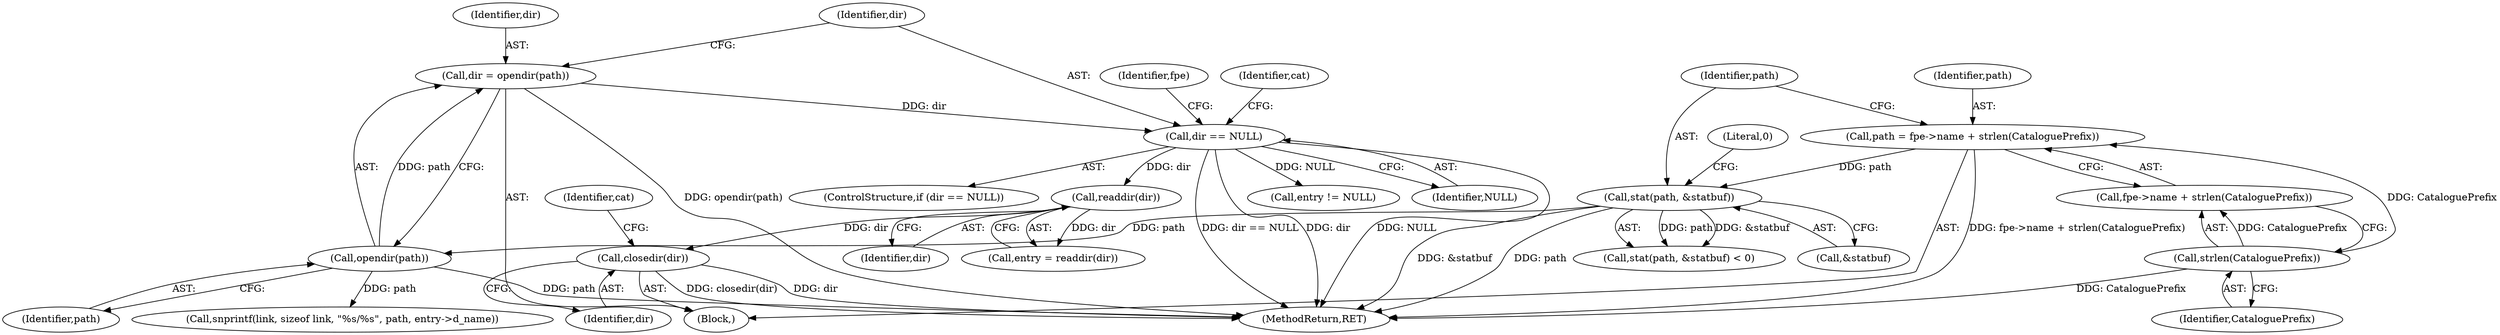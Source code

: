 digraph "0_libxfont_5bf703700ee4a5d6eae20da07cb7a29369667aef@API" {
"1000353" [label="(Call,closedir(dir))"];
"1000173" [label="(Call,readdir(dir))"];
"1000159" [label="(Call,dir == NULL)"];
"1000154" [label="(Call,dir = opendir(path))"];
"1000156" [label="(Call,opendir(path))"];
"1000132" [label="(Call,stat(path, &statbuf))"];
"1000121" [label="(Call,path = fpe->name + strlen(CataloguePrefix))"];
"1000127" [label="(Call,strlen(CataloguePrefix))"];
"1000175" [label="(Call,entry != NULL)"];
"1000128" [label="(Identifier,CataloguePrefix)"];
"1000122" [label="(Identifier,path)"];
"1000155" [label="(Identifier,dir)"];
"1000157" [label="(Identifier,path)"];
"1000104" [label="(Block,)"];
"1000171" [label="(Call,entry = readdir(dir))"];
"1000353" [label="(Call,closedir(dir))"];
"1000161" [label="(Identifier,NULL)"];
"1000164" [label="(Identifier,cat)"];
"1000156" [label="(Call,opendir(path))"];
"1000136" [label="(Literal,0)"];
"1000160" [label="(Identifier,dir)"];
"1000354" [label="(Identifier,dir)"];
"1000133" [label="(Identifier,path)"];
"1000131" [label="(Call,stat(path, &statbuf) < 0)"];
"1000159" [label="(Call,dir == NULL)"];
"1000127" [label="(Call,strlen(CataloguePrefix))"];
"1000168" [label="(Identifier,fpe)"];
"1000154" [label="(Call,dir = opendir(path))"];
"1000179" [label="(Call,snprintf(link, sizeof link, \"%s/%s\", path, entry->d_name))"];
"1000134" [label="(Call,&statbuf)"];
"1000174" [label="(Identifier,dir)"];
"1000132" [label="(Call,stat(path, &statbuf))"];
"1000357" [label="(Identifier,cat)"];
"1000173" [label="(Call,readdir(dir))"];
"1000158" [label="(ControlStructure,if (dir == NULL))"];
"1000378" [label="(MethodReturn,RET)"];
"1000121" [label="(Call,path = fpe->name + strlen(CataloguePrefix))"];
"1000123" [label="(Call,fpe->name + strlen(CataloguePrefix))"];
"1000353" -> "1000104"  [label="AST: "];
"1000353" -> "1000354"  [label="CFG: "];
"1000354" -> "1000353"  [label="AST: "];
"1000357" -> "1000353"  [label="CFG: "];
"1000353" -> "1000378"  [label="DDG: closedir(dir)"];
"1000353" -> "1000378"  [label="DDG: dir"];
"1000173" -> "1000353"  [label="DDG: dir"];
"1000173" -> "1000171"  [label="AST: "];
"1000173" -> "1000174"  [label="CFG: "];
"1000174" -> "1000173"  [label="AST: "];
"1000171" -> "1000173"  [label="CFG: "];
"1000173" -> "1000171"  [label="DDG: dir"];
"1000159" -> "1000173"  [label="DDG: dir"];
"1000159" -> "1000158"  [label="AST: "];
"1000159" -> "1000161"  [label="CFG: "];
"1000160" -> "1000159"  [label="AST: "];
"1000161" -> "1000159"  [label="AST: "];
"1000164" -> "1000159"  [label="CFG: "];
"1000168" -> "1000159"  [label="CFG: "];
"1000159" -> "1000378"  [label="DDG: dir == NULL"];
"1000159" -> "1000378"  [label="DDG: dir"];
"1000159" -> "1000378"  [label="DDG: NULL"];
"1000154" -> "1000159"  [label="DDG: dir"];
"1000159" -> "1000175"  [label="DDG: NULL"];
"1000154" -> "1000104"  [label="AST: "];
"1000154" -> "1000156"  [label="CFG: "];
"1000155" -> "1000154"  [label="AST: "];
"1000156" -> "1000154"  [label="AST: "];
"1000160" -> "1000154"  [label="CFG: "];
"1000154" -> "1000378"  [label="DDG: opendir(path)"];
"1000156" -> "1000154"  [label="DDG: path"];
"1000156" -> "1000157"  [label="CFG: "];
"1000157" -> "1000156"  [label="AST: "];
"1000156" -> "1000378"  [label="DDG: path"];
"1000132" -> "1000156"  [label="DDG: path"];
"1000156" -> "1000179"  [label="DDG: path"];
"1000132" -> "1000131"  [label="AST: "];
"1000132" -> "1000134"  [label="CFG: "];
"1000133" -> "1000132"  [label="AST: "];
"1000134" -> "1000132"  [label="AST: "];
"1000136" -> "1000132"  [label="CFG: "];
"1000132" -> "1000378"  [label="DDG: &statbuf"];
"1000132" -> "1000378"  [label="DDG: path"];
"1000132" -> "1000131"  [label="DDG: path"];
"1000132" -> "1000131"  [label="DDG: &statbuf"];
"1000121" -> "1000132"  [label="DDG: path"];
"1000121" -> "1000104"  [label="AST: "];
"1000121" -> "1000123"  [label="CFG: "];
"1000122" -> "1000121"  [label="AST: "];
"1000123" -> "1000121"  [label="AST: "];
"1000133" -> "1000121"  [label="CFG: "];
"1000121" -> "1000378"  [label="DDG: fpe->name + strlen(CataloguePrefix)"];
"1000127" -> "1000121"  [label="DDG: CataloguePrefix"];
"1000127" -> "1000123"  [label="AST: "];
"1000127" -> "1000128"  [label="CFG: "];
"1000128" -> "1000127"  [label="AST: "];
"1000123" -> "1000127"  [label="CFG: "];
"1000127" -> "1000378"  [label="DDG: CataloguePrefix"];
"1000127" -> "1000123"  [label="DDG: CataloguePrefix"];
}
